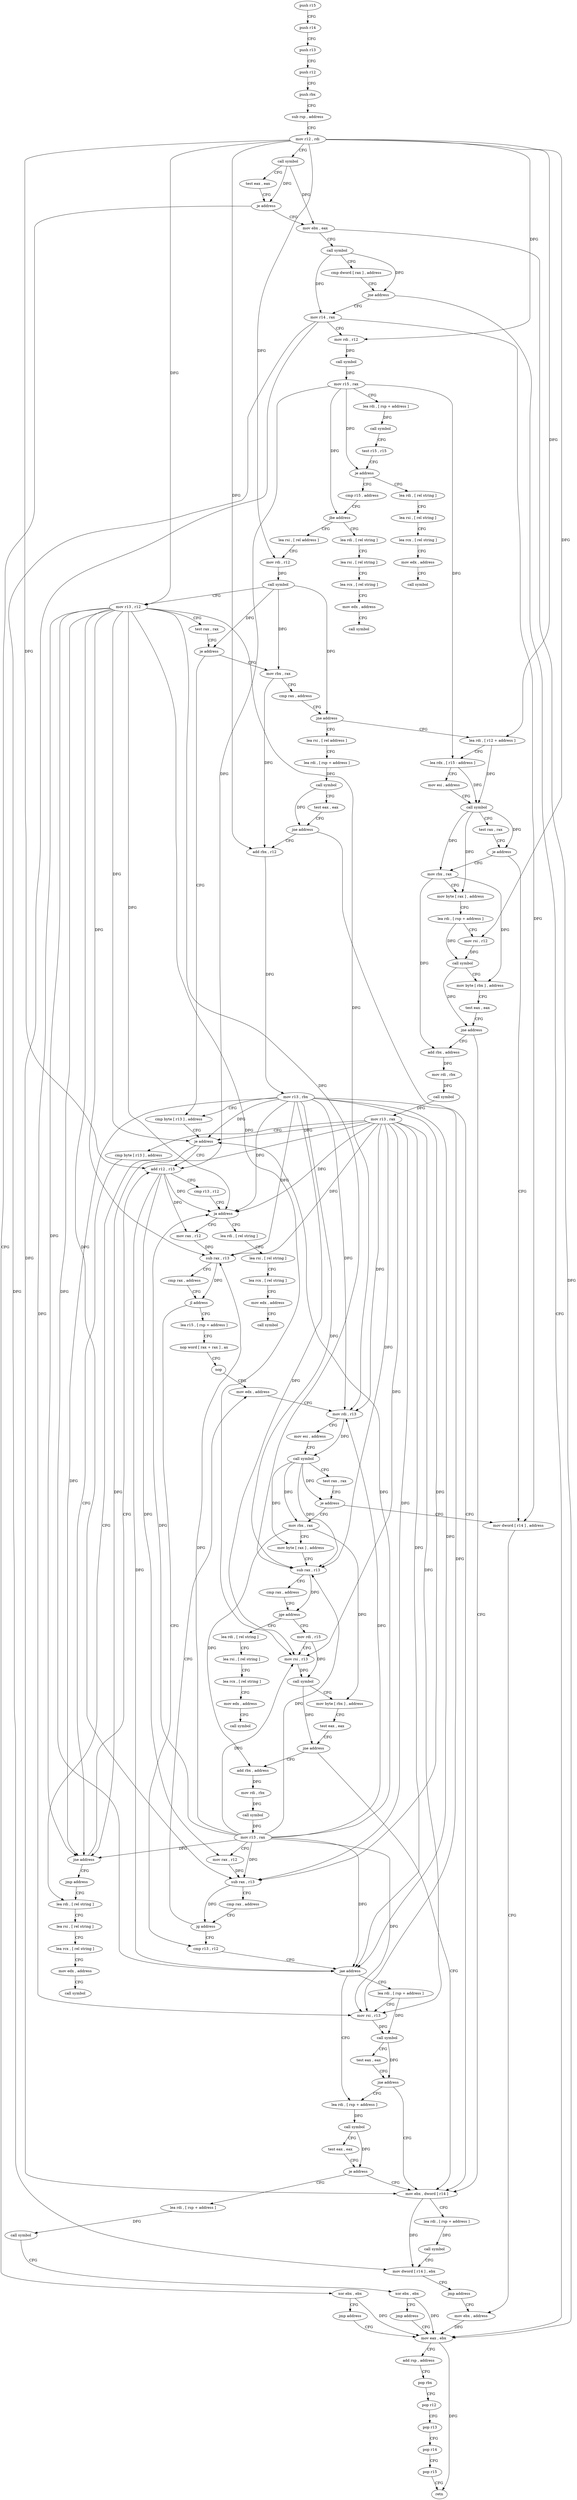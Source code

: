 digraph "func" {
"155904" [label = "push r15" ]
"155906" [label = "push r14" ]
"155908" [label = "push r13" ]
"155910" [label = "push r12" ]
"155912" [label = "push rbx" ]
"155913" [label = "sub rsp , address" ]
"155917" [label = "mov r12 , rdi" ]
"155920" [label = "call symbol" ]
"155925" [label = "test eax , eax" ]
"155927" [label = "je address" ]
"156116" [label = "xor ebx , ebx" ]
"155933" [label = "mov ebx , eax" ]
"156118" [label = "jmp address" ]
"156365" [label = "mov eax , ebx" ]
"155935" [label = "call symbol" ]
"155940" [label = "cmp dword [ rax ] , address" ]
"155943" [label = "jne address" ]
"155949" [label = "mov r14 , rax" ]
"156367" [label = "add rsp , address" ]
"156371" [label = "pop rbx" ]
"156372" [label = "pop r12" ]
"156374" [label = "pop r13" ]
"156376" [label = "pop r14" ]
"156378" [label = "pop r15" ]
"156380" [label = "retn" ]
"155952" [label = "mov rdi , r12" ]
"155955" [label = "call symbol" ]
"155960" [label = "mov r15 , rax" ]
"155963" [label = "lea rdi , [ rsp + address ]" ]
"155968" [label = "call symbol" ]
"155973" [label = "test r15 , r15" ]
"155976" [label = "je address" ]
"156426" [label = "lea rdi , [ rel string ]" ]
"155982" [label = "cmp r15 , address" ]
"156433" [label = "lea rsi , [ rel string ]" ]
"156440" [label = "lea rcx , [ rel string ]" ]
"156447" [label = "mov edx , address" ]
"156452" [label = "call symbol" ]
"155989" [label = "jbe address" ]
"156457" [label = "lea rdi , [ rel string ]" ]
"155995" [label = "lea rsi , [ rel address ]" ]
"156464" [label = "lea rsi , [ rel string ]" ]
"156471" [label = "lea rcx , [ rel string ]" ]
"156478" [label = "mov edx , address" ]
"156483" [label = "call symbol" ]
"156002" [label = "mov rdi , r12" ]
"156005" [label = "call symbol" ]
"156010" [label = "mov r13 , r12" ]
"156013" [label = "test rax , rax" ]
"156016" [label = "je address" ]
"156154" [label = "cmp byte [ r13 ] , address" ]
"156022" [label = "mov rbx , rax" ]
"156159" [label = "je address" ]
"156488" [label = "lea rdi , [ rel string ]" ]
"156165" [label = "add r12 , r15" ]
"156025" [label = "cmp rax , address" ]
"156029" [label = "jne address" ]
"156123" [label = "lea rsi , [ rel address ]" ]
"156031" [label = "lea rdi , [ r12 + address ]" ]
"156495" [label = "lea rsi , [ rel string ]" ]
"156502" [label = "lea rcx , [ rel string ]" ]
"156509" [label = "mov edx , address" ]
"156514" [label = "call symbol" ]
"156168" [label = "cmp r13 , r12" ]
"156171" [label = "ja address" ]
"156519" [label = "lea rdi , [ rel string ]" ]
"156177" [label = "mov rax , r12" ]
"156130" [label = "lea rdi , [ rsp + address ]" ]
"156135" [label = "call symbol" ]
"156140" [label = "test eax , eax" ]
"156142" [label = "jne address" ]
"156335" [label = "mov ebx , dword [ r14 ]" ]
"156148" [label = "add rbx , r12" ]
"156036" [label = "lea rdx , [ r15 - address ]" ]
"156040" [label = "mov esi , address" ]
"156045" [label = "call symbol" ]
"156050" [label = "test rax , rax" ]
"156053" [label = "je address" ]
"156353" [label = "mov dword [ r14 ] , address" ]
"156059" [label = "mov rbx , rax" ]
"156526" [label = "lea rsi , [ rel string ]" ]
"156533" [label = "lea rcx , [ rel string ]" ]
"156540" [label = "mov edx , address" ]
"156545" [label = "call symbol" ]
"156180" [label = "sub rax , r13" ]
"156183" [label = "cmp rax , address" ]
"156189" [label = "jl address" ]
"156299" [label = "cmp r13 , r12" ]
"156191" [label = "lea r15 , [ rsp + address ]" ]
"156338" [label = "lea rdi , [ rsp + address ]" ]
"156343" [label = "call symbol" ]
"156348" [label = "mov dword [ r14 ] , ebx" ]
"156351" [label = "jmp address" ]
"156360" [label = "mov ebx , address" ]
"156151" [label = "mov r13 , rbx" ]
"156062" [label = "mov byte [ rax ] , address" ]
"156065" [label = "lea rdi , [ rsp + address ]" ]
"156070" [label = "mov rsi , r12" ]
"156073" [label = "call symbol" ]
"156078" [label = "mov byte [ rbx ] , address" ]
"156081" [label = "test eax , eax" ]
"156083" [label = "jne address" ]
"156089" [label = "add rbx , address" ]
"156302" [label = "jae address" ]
"156321" [label = "lea rdi , [ rsp + address ]" ]
"156304" [label = "lea rdi , [ rsp + address ]" ]
"156196" [label = "nop word [ rax + rax ] , ax" ]
"156206" [label = "nop" ]
"156208" [label = "mov edx , address" ]
"156093" [label = "mov rdi , rbx" ]
"156096" [label = "call symbol" ]
"156101" [label = "mov r13 , rax" ]
"156104" [label = "cmp byte [ r13 ] , address" ]
"156109" [label = "jne address" ]
"156111" [label = "jmp address" ]
"156326" [label = "call symbol" ]
"156331" [label = "test eax , eax" ]
"156333" [label = "je address" ]
"156381" [label = "lea rdi , [ rsp + address ]" ]
"156309" [label = "mov rsi , r13" ]
"156312" [label = "call symbol" ]
"156317" [label = "test eax , eax" ]
"156319" [label = "jne address" ]
"156231" [label = "mov rbx , rax" ]
"156234" [label = "mov byte [ rax ] , address" ]
"156237" [label = "sub rax , r13" ]
"156240" [label = "cmp rax , address" ]
"156246" [label = "jge address" ]
"156395" [label = "lea rdi , [ rel string ]" ]
"156252" [label = "mov rdi , r15" ]
"156386" [label = "call symbol" ]
"156391" [label = "xor ebx , ebx" ]
"156393" [label = "jmp address" ]
"156402" [label = "lea rsi , [ rel string ]" ]
"156409" [label = "lea rcx , [ rel string ]" ]
"156416" [label = "mov edx , address" ]
"156421" [label = "call symbol" ]
"156255" [label = "mov rsi , r13" ]
"156258" [label = "call symbol" ]
"156263" [label = "mov byte [ rbx ] , address" ]
"156266" [label = "test eax , eax" ]
"156268" [label = "jne address" ]
"156270" [label = "add rbx , address" ]
"156274" [label = "mov rdi , rbx" ]
"156277" [label = "call symbol" ]
"156282" [label = "mov r13 , rax" ]
"156285" [label = "mov rax , r12" ]
"156288" [label = "sub rax , r13" ]
"156291" [label = "cmp rax , address" ]
"156297" [label = "jg address" ]
"156213" [label = "mov rdi , r13" ]
"156216" [label = "mov esi , address" ]
"156221" [label = "call symbol" ]
"156226" [label = "test rax , rax" ]
"156229" [label = "je address" ]
"155904" -> "155906" [ label = "CFG" ]
"155906" -> "155908" [ label = "CFG" ]
"155908" -> "155910" [ label = "CFG" ]
"155910" -> "155912" [ label = "CFG" ]
"155912" -> "155913" [ label = "CFG" ]
"155913" -> "155917" [ label = "CFG" ]
"155917" -> "155920" [ label = "CFG" ]
"155917" -> "155952" [ label = "DFG" ]
"155917" -> "156002" [ label = "DFG" ]
"155917" -> "156010" [ label = "DFG" ]
"155917" -> "156165" [ label = "DFG" ]
"155917" -> "156031" [ label = "DFG" ]
"155917" -> "156148" [ label = "DFG" ]
"155917" -> "156070" [ label = "DFG" ]
"155920" -> "155925" [ label = "CFG" ]
"155920" -> "155927" [ label = "DFG" ]
"155920" -> "155933" [ label = "DFG" ]
"155925" -> "155927" [ label = "CFG" ]
"155927" -> "156116" [ label = "CFG" ]
"155927" -> "155933" [ label = "CFG" ]
"156116" -> "156118" [ label = "CFG" ]
"156116" -> "156365" [ label = "DFG" ]
"155933" -> "155935" [ label = "CFG" ]
"155933" -> "156365" [ label = "DFG" ]
"156118" -> "156365" [ label = "CFG" ]
"156365" -> "156367" [ label = "CFG" ]
"156365" -> "156380" [ label = "DFG" ]
"155935" -> "155940" [ label = "CFG" ]
"155935" -> "155943" [ label = "DFG" ]
"155935" -> "155949" [ label = "DFG" ]
"155940" -> "155943" [ label = "CFG" ]
"155943" -> "156365" [ label = "CFG" ]
"155943" -> "155949" [ label = "CFG" ]
"155949" -> "155952" [ label = "CFG" ]
"155949" -> "156335" [ label = "DFG" ]
"155949" -> "156348" [ label = "DFG" ]
"155949" -> "156353" [ label = "DFG" ]
"156367" -> "156371" [ label = "CFG" ]
"156371" -> "156372" [ label = "CFG" ]
"156372" -> "156374" [ label = "CFG" ]
"156374" -> "156376" [ label = "CFG" ]
"156376" -> "156378" [ label = "CFG" ]
"156378" -> "156380" [ label = "CFG" ]
"155952" -> "155955" [ label = "DFG" ]
"155955" -> "155960" [ label = "DFG" ]
"155960" -> "155963" [ label = "CFG" ]
"155960" -> "155976" [ label = "DFG" ]
"155960" -> "155989" [ label = "DFG" ]
"155960" -> "156165" [ label = "DFG" ]
"155960" -> "156036" [ label = "DFG" ]
"155963" -> "155968" [ label = "DFG" ]
"155968" -> "155973" [ label = "CFG" ]
"155973" -> "155976" [ label = "CFG" ]
"155976" -> "156426" [ label = "CFG" ]
"155976" -> "155982" [ label = "CFG" ]
"156426" -> "156433" [ label = "CFG" ]
"155982" -> "155989" [ label = "CFG" ]
"156433" -> "156440" [ label = "CFG" ]
"156440" -> "156447" [ label = "CFG" ]
"156447" -> "156452" [ label = "CFG" ]
"155989" -> "156457" [ label = "CFG" ]
"155989" -> "155995" [ label = "CFG" ]
"156457" -> "156464" [ label = "CFG" ]
"155995" -> "156002" [ label = "CFG" ]
"156464" -> "156471" [ label = "CFG" ]
"156471" -> "156478" [ label = "CFG" ]
"156478" -> "156483" [ label = "CFG" ]
"156002" -> "156005" [ label = "DFG" ]
"156005" -> "156010" [ label = "CFG" ]
"156005" -> "156016" [ label = "DFG" ]
"156005" -> "156022" [ label = "DFG" ]
"156005" -> "156029" [ label = "DFG" ]
"156010" -> "156013" [ label = "CFG" ]
"156010" -> "156159" [ label = "DFG" ]
"156010" -> "156171" [ label = "DFG" ]
"156010" -> "156180" [ label = "DFG" ]
"156010" -> "156302" [ label = "DFG" ]
"156010" -> "156109" [ label = "DFG" ]
"156010" -> "156309" [ label = "DFG" ]
"156010" -> "156213" [ label = "DFG" ]
"156010" -> "156237" [ label = "DFG" ]
"156010" -> "156255" [ label = "DFG" ]
"156010" -> "156288" [ label = "DFG" ]
"156013" -> "156016" [ label = "CFG" ]
"156016" -> "156154" [ label = "CFG" ]
"156016" -> "156022" [ label = "CFG" ]
"156154" -> "156159" [ label = "CFG" ]
"156022" -> "156025" [ label = "CFG" ]
"156022" -> "156148" [ label = "DFG" ]
"156159" -> "156488" [ label = "CFG" ]
"156159" -> "156165" [ label = "CFG" ]
"156488" -> "156495" [ label = "CFG" ]
"156165" -> "156168" [ label = "CFG" ]
"156165" -> "156171" [ label = "DFG" ]
"156165" -> "156177" [ label = "DFG" ]
"156165" -> "156302" [ label = "DFG" ]
"156165" -> "156285" [ label = "DFG" ]
"156025" -> "156029" [ label = "CFG" ]
"156029" -> "156123" [ label = "CFG" ]
"156029" -> "156031" [ label = "CFG" ]
"156123" -> "156130" [ label = "CFG" ]
"156031" -> "156036" [ label = "CFG" ]
"156031" -> "156045" [ label = "DFG" ]
"156495" -> "156502" [ label = "CFG" ]
"156502" -> "156509" [ label = "CFG" ]
"156509" -> "156514" [ label = "CFG" ]
"156168" -> "156171" [ label = "CFG" ]
"156171" -> "156519" [ label = "CFG" ]
"156171" -> "156177" [ label = "CFG" ]
"156519" -> "156526" [ label = "CFG" ]
"156177" -> "156180" [ label = "DFG" ]
"156130" -> "156135" [ label = "DFG" ]
"156135" -> "156140" [ label = "CFG" ]
"156135" -> "156142" [ label = "DFG" ]
"156140" -> "156142" [ label = "CFG" ]
"156142" -> "156335" [ label = "CFG" ]
"156142" -> "156148" [ label = "CFG" ]
"156335" -> "156338" [ label = "CFG" ]
"156335" -> "156348" [ label = "DFG" ]
"156148" -> "156151" [ label = "DFG" ]
"156036" -> "156040" [ label = "CFG" ]
"156036" -> "156045" [ label = "DFG" ]
"156040" -> "156045" [ label = "CFG" ]
"156045" -> "156050" [ label = "CFG" ]
"156045" -> "156053" [ label = "DFG" ]
"156045" -> "156059" [ label = "DFG" ]
"156045" -> "156062" [ label = "DFG" ]
"156050" -> "156053" [ label = "CFG" ]
"156053" -> "156353" [ label = "CFG" ]
"156053" -> "156059" [ label = "CFG" ]
"156353" -> "156360" [ label = "CFG" ]
"156059" -> "156062" [ label = "CFG" ]
"156059" -> "156078" [ label = "DFG" ]
"156059" -> "156089" [ label = "DFG" ]
"156526" -> "156533" [ label = "CFG" ]
"156533" -> "156540" [ label = "CFG" ]
"156540" -> "156545" [ label = "CFG" ]
"156180" -> "156183" [ label = "CFG" ]
"156180" -> "156189" [ label = "DFG" ]
"156183" -> "156189" [ label = "CFG" ]
"156189" -> "156299" [ label = "CFG" ]
"156189" -> "156191" [ label = "CFG" ]
"156299" -> "156302" [ label = "CFG" ]
"156191" -> "156196" [ label = "CFG" ]
"156338" -> "156343" [ label = "DFG" ]
"156343" -> "156348" [ label = "CFG" ]
"156348" -> "156351" [ label = "CFG" ]
"156351" -> "156360" [ label = "CFG" ]
"156360" -> "156365" [ label = "DFG" ]
"156151" -> "156154" [ label = "CFG" ]
"156151" -> "156159" [ label = "DFG" ]
"156151" -> "156180" [ label = "DFG" ]
"156151" -> "156171" [ label = "DFG" ]
"156151" -> "156302" [ label = "DFG" ]
"156151" -> "156109" [ label = "DFG" ]
"156151" -> "156309" [ label = "DFG" ]
"156151" -> "156213" [ label = "DFG" ]
"156151" -> "156237" [ label = "DFG" ]
"156151" -> "156255" [ label = "DFG" ]
"156151" -> "156288" [ label = "DFG" ]
"156062" -> "156065" [ label = "CFG" ]
"156065" -> "156070" [ label = "CFG" ]
"156065" -> "156073" [ label = "DFG" ]
"156070" -> "156073" [ label = "DFG" ]
"156073" -> "156078" [ label = "CFG" ]
"156073" -> "156083" [ label = "DFG" ]
"156078" -> "156081" [ label = "CFG" ]
"156081" -> "156083" [ label = "CFG" ]
"156083" -> "156335" [ label = "CFG" ]
"156083" -> "156089" [ label = "CFG" ]
"156089" -> "156093" [ label = "DFG" ]
"156302" -> "156321" [ label = "CFG" ]
"156302" -> "156304" [ label = "CFG" ]
"156321" -> "156326" [ label = "DFG" ]
"156304" -> "156309" [ label = "CFG" ]
"156304" -> "156312" [ label = "DFG" ]
"156196" -> "156206" [ label = "CFG" ]
"156206" -> "156208" [ label = "CFG" ]
"156208" -> "156213" [ label = "CFG" ]
"156093" -> "156096" [ label = "DFG" ]
"156096" -> "156101" [ label = "DFG" ]
"156101" -> "156104" [ label = "CFG" ]
"156101" -> "156159" [ label = "DFG" ]
"156101" -> "156180" [ label = "DFG" ]
"156101" -> "156171" [ label = "DFG" ]
"156101" -> "156302" [ label = "DFG" ]
"156101" -> "156109" [ label = "DFG" ]
"156101" -> "156309" [ label = "DFG" ]
"156101" -> "156213" [ label = "DFG" ]
"156101" -> "156237" [ label = "DFG" ]
"156101" -> "156255" [ label = "DFG" ]
"156101" -> "156288" [ label = "DFG" ]
"156104" -> "156109" [ label = "CFG" ]
"156109" -> "156165" [ label = "CFG" ]
"156109" -> "156111" [ label = "CFG" ]
"156111" -> "156488" [ label = "CFG" ]
"156326" -> "156331" [ label = "CFG" ]
"156326" -> "156333" [ label = "DFG" ]
"156331" -> "156333" [ label = "CFG" ]
"156333" -> "156381" [ label = "CFG" ]
"156333" -> "156335" [ label = "CFG" ]
"156381" -> "156386" [ label = "DFG" ]
"156309" -> "156312" [ label = "DFG" ]
"156312" -> "156317" [ label = "CFG" ]
"156312" -> "156319" [ label = "DFG" ]
"156317" -> "156319" [ label = "CFG" ]
"156319" -> "156335" [ label = "CFG" ]
"156319" -> "156321" [ label = "CFG" ]
"156231" -> "156234" [ label = "CFG" ]
"156231" -> "156263" [ label = "DFG" ]
"156231" -> "156270" [ label = "DFG" ]
"156234" -> "156237" [ label = "CFG" ]
"156237" -> "156240" [ label = "CFG" ]
"156237" -> "156246" [ label = "DFG" ]
"156240" -> "156246" [ label = "CFG" ]
"156246" -> "156395" [ label = "CFG" ]
"156246" -> "156252" [ label = "CFG" ]
"156395" -> "156402" [ label = "CFG" ]
"156252" -> "156255" [ label = "CFG" ]
"156252" -> "156258" [ label = "DFG" ]
"156386" -> "156391" [ label = "CFG" ]
"156391" -> "156393" [ label = "CFG" ]
"156391" -> "156365" [ label = "DFG" ]
"156393" -> "156365" [ label = "CFG" ]
"156402" -> "156409" [ label = "CFG" ]
"156409" -> "156416" [ label = "CFG" ]
"156416" -> "156421" [ label = "CFG" ]
"156255" -> "156258" [ label = "DFG" ]
"156258" -> "156263" [ label = "CFG" ]
"156258" -> "156268" [ label = "DFG" ]
"156263" -> "156266" [ label = "CFG" ]
"156266" -> "156268" [ label = "CFG" ]
"156268" -> "156335" [ label = "CFG" ]
"156268" -> "156270" [ label = "CFG" ]
"156270" -> "156274" [ label = "DFG" ]
"156274" -> "156277" [ label = "DFG" ]
"156277" -> "156282" [ label = "DFG" ]
"156282" -> "156285" [ label = "CFG" ]
"156282" -> "156159" [ label = "DFG" ]
"156282" -> "156180" [ label = "DFG" ]
"156282" -> "156109" [ label = "DFG" ]
"156282" -> "156309" [ label = "DFG" ]
"156282" -> "156213" [ label = "DFG" ]
"156282" -> "156237" [ label = "DFG" ]
"156282" -> "156255" [ label = "DFG" ]
"156282" -> "156171" [ label = "DFG" ]
"156282" -> "156302" [ label = "DFG" ]
"156282" -> "156288" [ label = "DFG" ]
"156285" -> "156288" [ label = "DFG" ]
"156288" -> "156291" [ label = "CFG" ]
"156288" -> "156297" [ label = "DFG" ]
"156291" -> "156297" [ label = "CFG" ]
"156297" -> "156208" [ label = "CFG" ]
"156297" -> "156299" [ label = "CFG" ]
"156213" -> "156216" [ label = "CFG" ]
"156213" -> "156221" [ label = "DFG" ]
"156216" -> "156221" [ label = "CFG" ]
"156221" -> "156226" [ label = "CFG" ]
"156221" -> "156229" [ label = "DFG" ]
"156221" -> "156231" [ label = "DFG" ]
"156221" -> "156234" [ label = "DFG" ]
"156221" -> "156237" [ label = "DFG" ]
"156226" -> "156229" [ label = "CFG" ]
"156229" -> "156353" [ label = "CFG" ]
"156229" -> "156231" [ label = "CFG" ]
}
